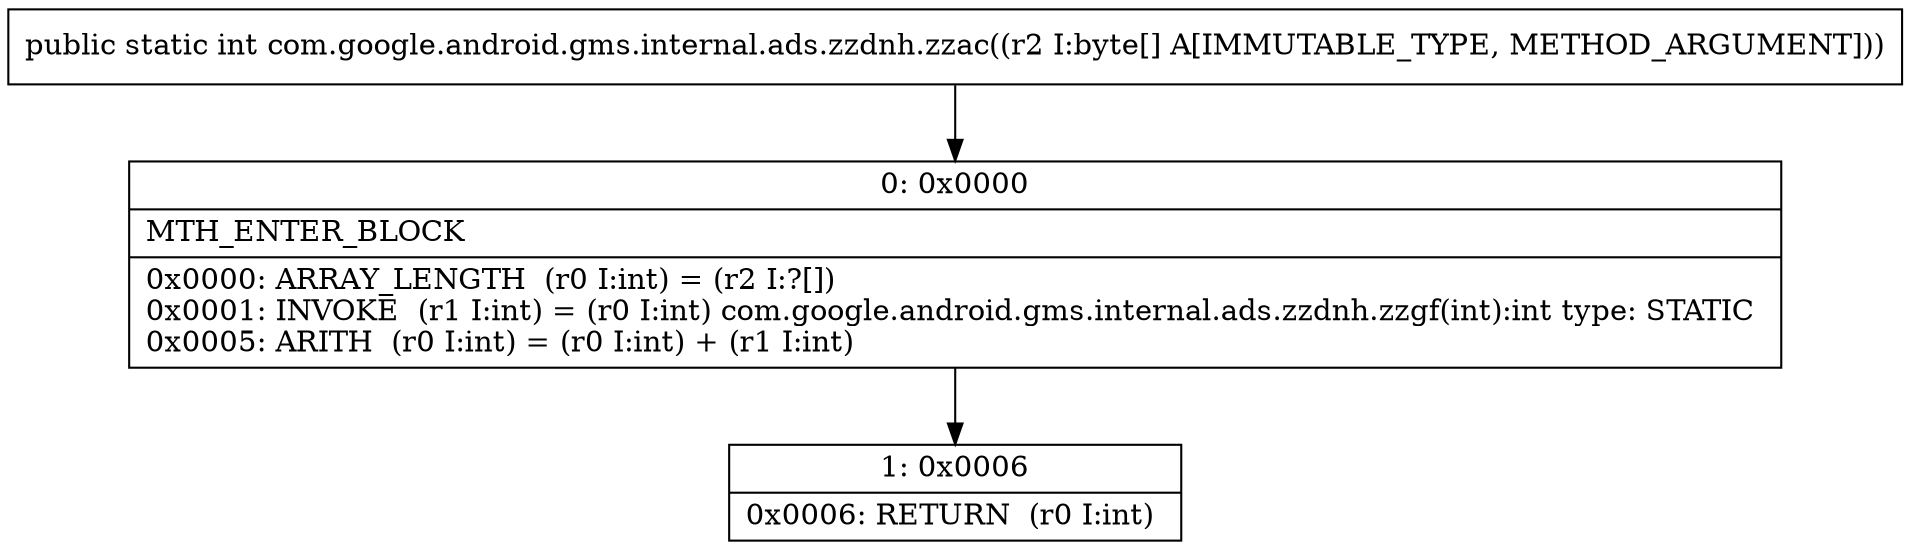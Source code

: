 digraph "CFG forcom.google.android.gms.internal.ads.zzdnh.zzac([B)I" {
Node_0 [shape=record,label="{0\:\ 0x0000|MTH_ENTER_BLOCK\l|0x0000: ARRAY_LENGTH  (r0 I:int) = (r2 I:?[]) \l0x0001: INVOKE  (r1 I:int) = (r0 I:int) com.google.android.gms.internal.ads.zzdnh.zzgf(int):int type: STATIC \l0x0005: ARITH  (r0 I:int) = (r0 I:int) + (r1 I:int) \l}"];
Node_1 [shape=record,label="{1\:\ 0x0006|0x0006: RETURN  (r0 I:int) \l}"];
MethodNode[shape=record,label="{public static int com.google.android.gms.internal.ads.zzdnh.zzac((r2 I:byte[] A[IMMUTABLE_TYPE, METHOD_ARGUMENT])) }"];
MethodNode -> Node_0;
Node_0 -> Node_1;
}

